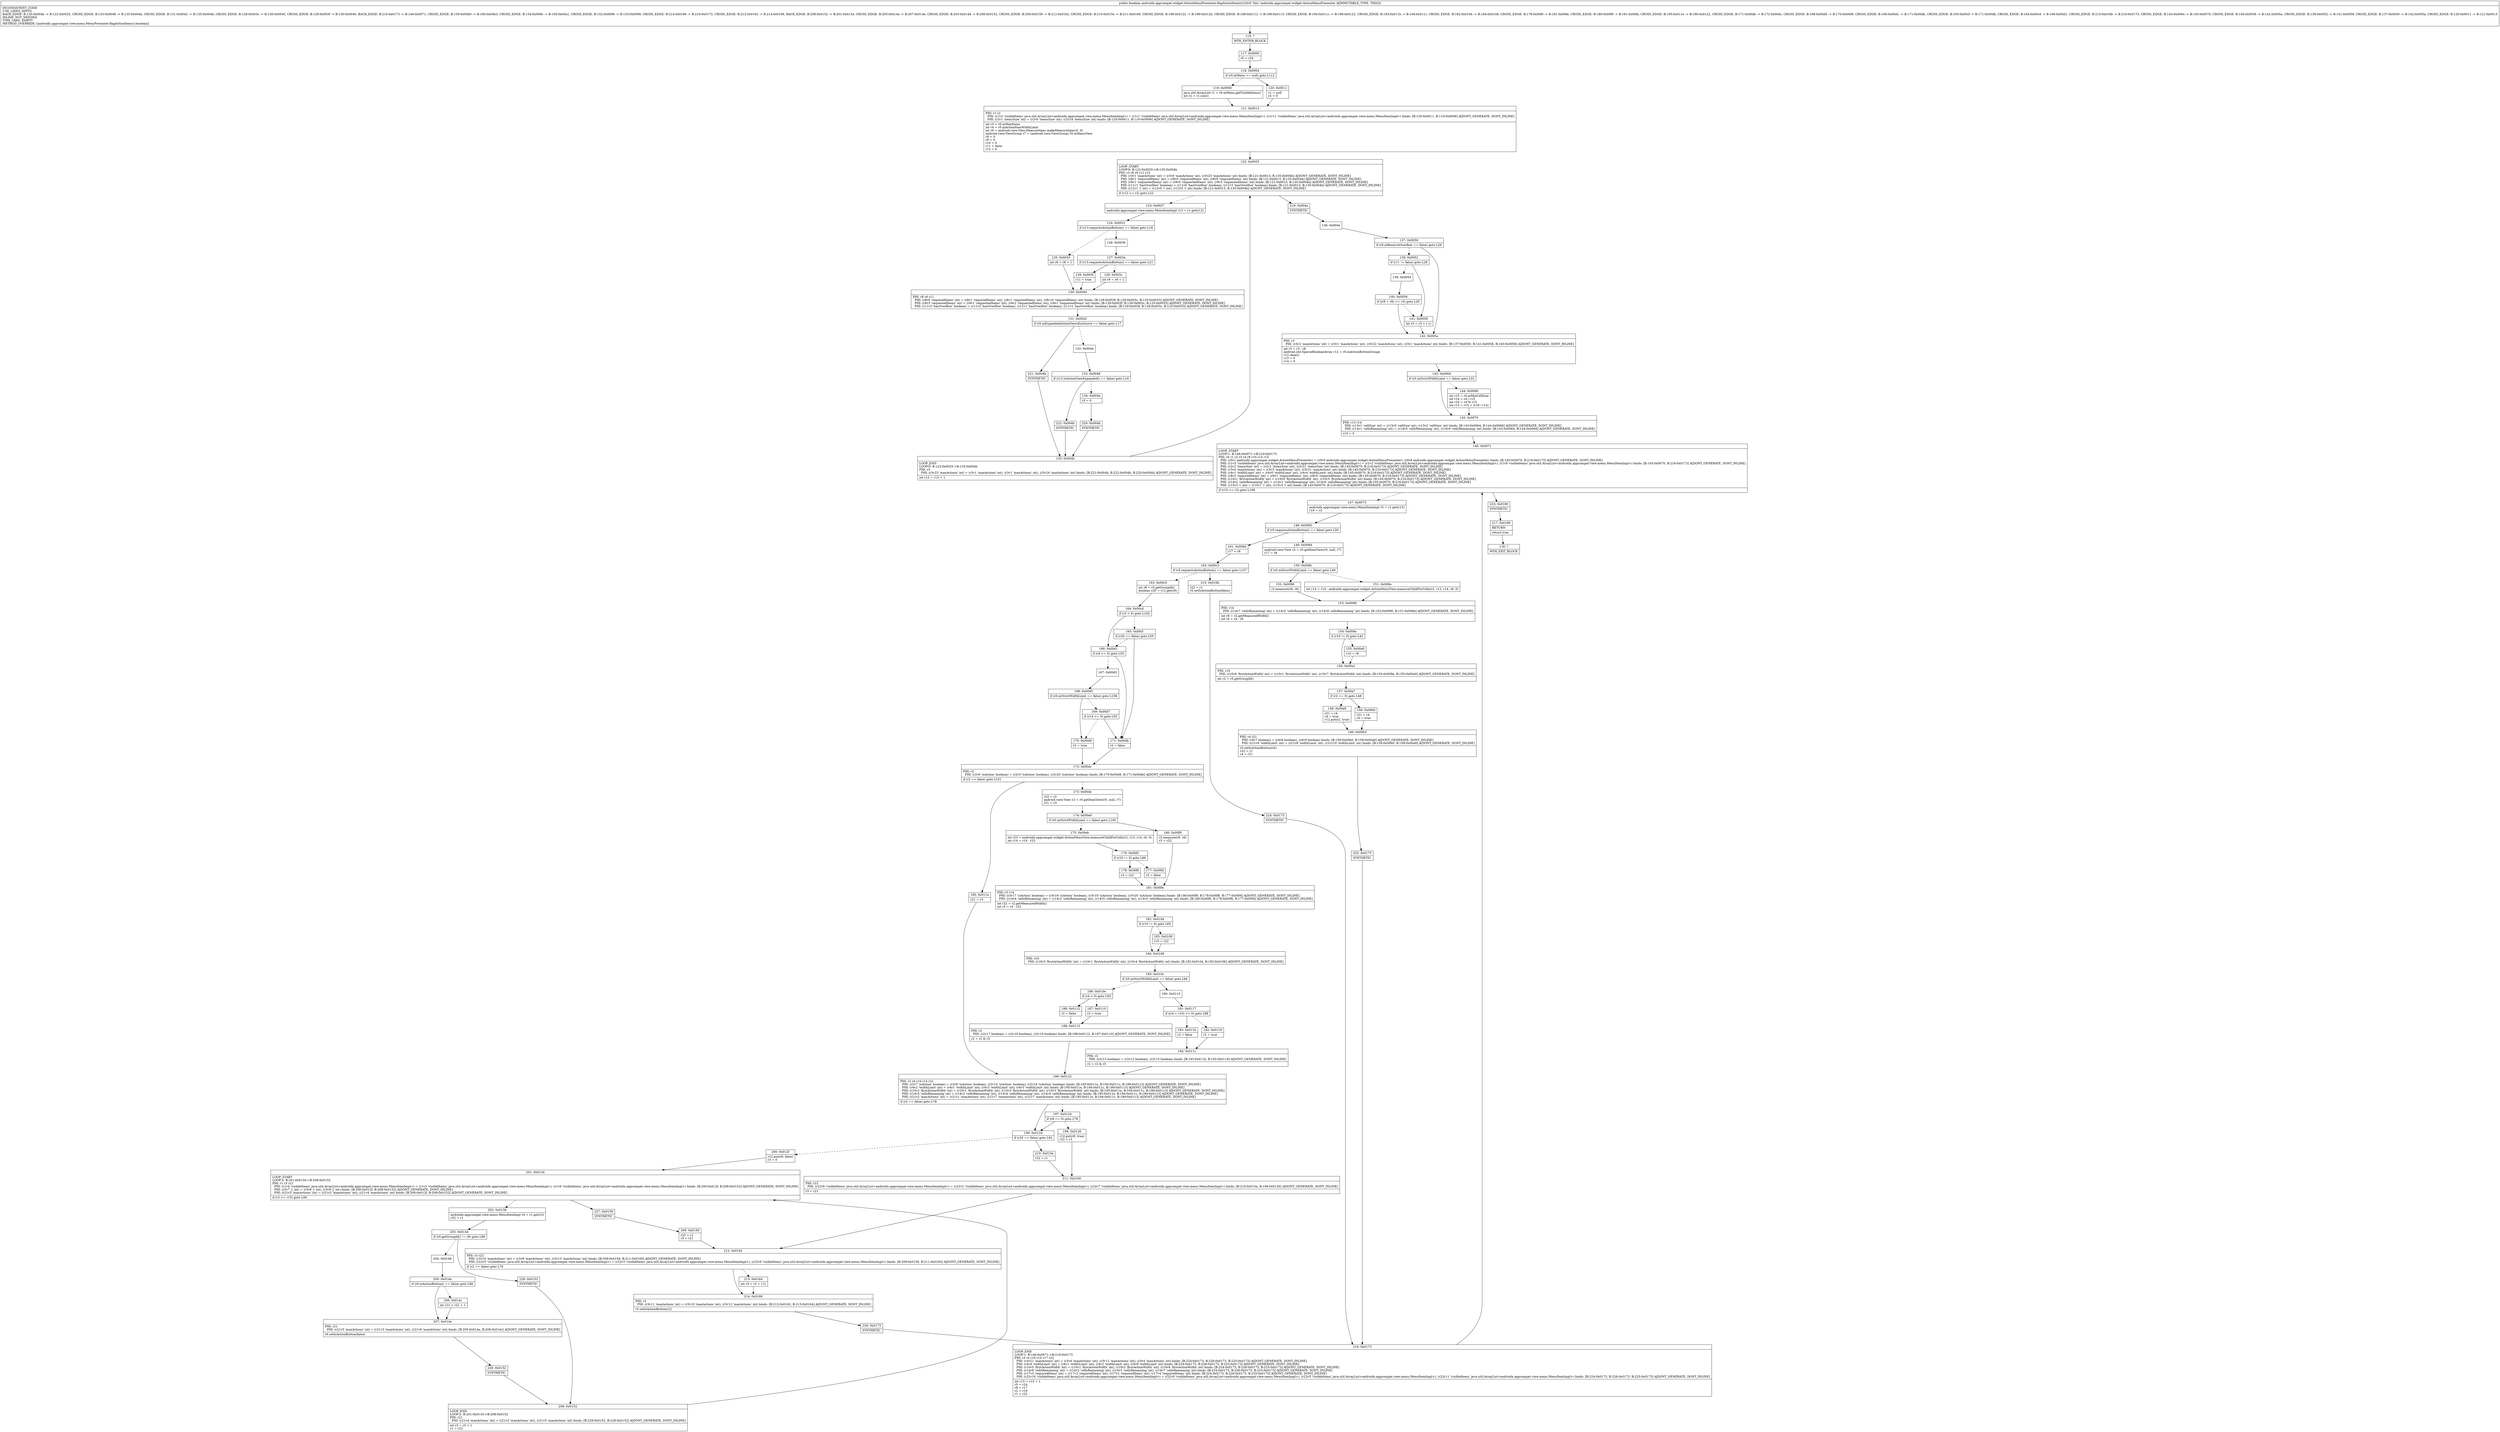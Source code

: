 digraph "CFG forandroidx.appcompat.widget.ActionMenuPresenter.flagActionItems()Z" {
Node_115 [shape=record,label="{115\:\ ?|MTH_ENTER_BLOCK\l}"];
Node_117 [shape=record,label="{117\:\ 0x0000|r0 = r24\l}"];
Node_118 [shape=record,label="{118\:\ 0x0004|if (r0.mMenu == null) goto L112\l}"];
Node_119 [shape=record,label="{119\:\ 0x0006|java.util.ArrayList r1 = r0.mMenu.getVisibleItems()\lint r2 = r1.size()\l}"];
Node_121 [shape=record,label="{121\:\ 0x0013|PHI: r1 r2 \l  PHI: (r1v2 'visibleItems' java.util.ArrayList\<androidx.appcompat.view.menu.MenuItemImpl\>) = (r1v1 'visibleItems' java.util.ArrayList\<androidx.appcompat.view.menu.MenuItemImpl\>), (r1v11 'visibleItems' java.util.ArrayList\<androidx.appcompat.view.menu.MenuItemImpl\>) binds: [B:120:0x0011, B:119:0x0006] A[DONT_GENERATE, DONT_INLINE]\l  PHI: (r2v1 'itemsSize' int) = (r2v0 'itemsSize' int), (r2v24 'itemsSize' int) binds: [B:120:0x0011, B:119:0x0006] A[DONT_GENERATE, DONT_INLINE]\l|int r3 = r0.mMaxItems\lint r4 = r0.mActionItemWidthLimit\lint r6 = android.view.View.MeasureSpec.makeMeasureSpec(0, 0)\landroid.view.ViewGroup r7 = (android.view.ViewGroup) r0.mMenuView\lr8 = 0\lr9 = 0\lr10 = 0\lr11 = false\lr12 = 0\l}"];
Node_122 [shape=record,label="{122\:\ 0x0025|LOOP_START\lLOOP:0: B:122:0x0025\-\>B:135:0x004b\lPHI: r3 r8 r9 r11 r12 \l  PHI: (r3v1 'maxActions' int) = (r3v0 'maxActions' int), (r3v23 'maxActions' int) binds: [B:121:0x0013, B:135:0x004b] A[DONT_GENERATE, DONT_INLINE]\l  PHI: (r8v1 'requiredItems' int) = (r8v0 'requiredItems' int), (r8v9 'requiredItems' int) binds: [B:121:0x0013, B:135:0x004b] A[DONT_GENERATE, DONT_INLINE]\l  PHI: (r9v1 'requestedItems' int) = (r9v0 'requestedItems' int), (r9v3 'requestedItems' int) binds: [B:121:0x0013, B:135:0x004b] A[DONT_GENERATE, DONT_INLINE]\l  PHI: (r11v1 'hasOverflow' boolean) = (r11v0 'hasOverflow' boolean), (r11v3 'hasOverflow' boolean) binds: [B:121:0x0013, B:135:0x004b] A[DONT_GENERATE, DONT_INLINE]\l  PHI: (r12v1 'i' int) = (r12v0 'i' int), (r12v5 'i' int) binds: [B:121:0x0013, B:135:0x004b] A[DONT_GENERATE, DONT_INLINE]\l|if (r12 \>= r2) goto L22\l}"];
Node_123 [shape=record,label="{123\:\ 0x0027|androidx.appcompat.view.menu.MenuItemImpl r13 = r1.get(r12)\l}"];
Node_124 [shape=record,label="{124\:\ 0x0031|if (r13.requiresActionButton() == false) goto L18\l}"];
Node_125 [shape=record,label="{125\:\ 0x0033|int r8 = r8 + 1\l}"];
Node_130 [shape=record,label="{130\:\ 0x0040|PHI: r8 r9 r11 \l  PHI: (r8v9 'requiredItems' int) = (r8v1 'requiredItems' int), (r8v1 'requiredItems' int), (r8v10 'requiredItems' int) binds: [B:129:0x003f, B:128:0x003c, B:125:0x0033] A[DONT_GENERATE, DONT_INLINE]\l  PHI: (r9v3 'requestedItems' int) = (r9v1 'requestedItems' int), (r9v2 'requestedItems' int), (r9v1 'requestedItems' int) binds: [B:129:0x003f, B:128:0x003c, B:125:0x0033] A[DONT_GENERATE, DONT_INLINE]\l  PHI: (r11v3 'hasOverflow' boolean) = (r11v2 'hasOverflow' boolean), (r11v1 'hasOverflow' boolean), (r11v1 'hasOverflow' boolean) binds: [B:129:0x003f, B:128:0x003c, B:125:0x0033] A[DONT_GENERATE, DONT_INLINE]\l}"];
Node_131 [shape=record,label="{131\:\ 0x0042|if (r0.mExpandedActionViewsExclusive == false) goto L17\l}"];
Node_132 [shape=record,label="{132\:\ 0x0044}"];
Node_133 [shape=record,label="{133\:\ 0x0048|if (r13.isActionViewExpanded() == false) goto L16\l}"];
Node_134 [shape=record,label="{134\:\ 0x004a|r3 = 0\l}"];
Node_220 [shape=record,label="{220\:\ 0x004b|SYNTHETIC\l}"];
Node_135 [shape=record,label="{135\:\ 0x004b|LOOP_END\lLOOP:0: B:122:0x0025\-\>B:135:0x004b\lPHI: r3 \l  PHI: (r3v23 'maxActions' int) = (r3v1 'maxActions' int), (r3v1 'maxActions' int), (r3v24 'maxActions' int) binds: [B:221:0x004b, B:222:0x004b, B:220:0x004b] A[DONT_GENERATE, DONT_INLINE]\l|int r12 = r12 + 1\l}"];
Node_222 [shape=record,label="{222\:\ 0x004b|SYNTHETIC\l}"];
Node_221 [shape=record,label="{221\:\ 0x004b|SYNTHETIC\l}"];
Node_126 [shape=record,label="{126\:\ 0x0036}"];
Node_127 [shape=record,label="{127\:\ 0x003a|if (r13.requestsActionButton() == false) goto L21\l}"];
Node_128 [shape=record,label="{128\:\ 0x003c|int r9 = r9 + 1\l}"];
Node_129 [shape=record,label="{129\:\ 0x003f|r11 = true\l}"];
Node_219 [shape=record,label="{219\:\ 0x004e|SYNTHETIC\l}"];
Node_136 [shape=record,label="{136\:\ 0x004e}"];
Node_137 [shape=record,label="{137\:\ 0x0050|if (r0.mReserveOverflow == false) goto L29\l}"];
Node_138 [shape=record,label="{138\:\ 0x0052|if (r11 != false) goto L28\l}"];
Node_139 [shape=record,label="{139\:\ 0x0054}"];
Node_140 [shape=record,label="{140\:\ 0x0056|if ((r8 + r9) \<= r3) goto L29\l}"];
Node_141 [shape=record,label="{141\:\ 0x0058|int r3 = r3 + (\-1)\l}"];
Node_142 [shape=record,label="{142\:\ 0x005a|PHI: r3 \l  PHI: (r3v2 'maxActions' int) = (r3v1 'maxActions' int), (r3v22 'maxActions' int), (r3v1 'maxActions' int) binds: [B:137:0x0050, B:141:0x0058, B:140:0x0056] A[DONT_GENERATE, DONT_INLINE]\l|int r3 = r3 \- r8\landroid.util.SparseBooleanArray r12 = r0.mActionButtonGroups\lr12.clear()\lr13 = 0\lr14 = 0\l}"];
Node_143 [shape=record,label="{143\:\ 0x0064|if (r0.mStrictWidthLimit == false) goto L32\l}"];
Node_144 [shape=record,label="{144\:\ 0x0066|int r15 = r0.mMinCellSize\lint r14 = r4 \/ r15\lint r16 = r4 % r15\lint r13 = r15 + (r16 \/ r14)\l}"];
Node_145 [shape=record,label="{145\:\ 0x0070|PHI: r13 r14 \l  PHI: (r13v1 'cellSize' int) = (r13v0 'cellSize' int), (r13v2 'cellSize' int) binds: [B:143:0x0064, B:144:0x0066] A[DONT_GENERATE, DONT_INLINE]\l  PHI: (r14v1 'cellsRemaining' int) = (r14v0 'cellsRemaining' int), (r14v9 'cellsRemaining' int) binds: [B:143:0x0064, B:144:0x0066] A[DONT_GENERATE, DONT_INLINE]\l|r15 = 0\l}"];
Node_146 [shape=record,label="{146\:\ 0x0071|LOOP_START\lLOOP:1: B:146:0x0071\-\>B:216:0x0173\lPHI: r0 r1 r2 r3 r4 r8 r10 r14 r15 \l  PHI: (r0v1 androidx.appcompat.widget.ActionMenuPresenter) = (r0v0 androidx.appcompat.widget.ActionMenuPresenter), (r0v8 androidx.appcompat.widget.ActionMenuPresenter) binds: [B:145:0x0070, B:216:0x0173] A[DONT_GENERATE, DONT_INLINE]\l  PHI: (r1v3 'visibleItems' java.util.ArrayList\<androidx.appcompat.view.menu.MenuItemImpl\>) = (r1v2 'visibleItems' java.util.ArrayList\<androidx.appcompat.view.menu.MenuItemImpl\>), (r1v9 'visibleItems' java.util.ArrayList\<androidx.appcompat.view.menu.MenuItemImpl\>) binds: [B:145:0x0070, B:216:0x0173] A[DONT_GENERATE, DONT_INLINE]\l  PHI: (r2v2 'itemsSize' int) = (r2v1 'itemsSize' int), (r2v21 'itemsSize' int) binds: [B:145:0x0070, B:216:0x0173] A[DONT_GENERATE, DONT_INLINE]\l  PHI: (r3v4 'maxActions' int) = (r3v3 'maxActions' int), (r3v21 'maxActions' int) binds: [B:145:0x0070, B:216:0x0173] A[DONT_GENERATE, DONT_INLINE]\l  PHI: (r4v1 'widthLimit' int) = (r4v0 'widthLimit' int), (r4v4 'widthLimit' int) binds: [B:145:0x0070, B:216:0x0173] A[DONT_GENERATE, DONT_INLINE]\l  PHI: (r8v2 'requiredItems' int) = (r8v1 'requiredItems' int), (r8v5 'requiredItems' int) binds: [B:145:0x0070, B:216:0x0173] A[DONT_GENERATE, DONT_INLINE]\l  PHI: (r10v1 'firstActionWidth' int) = (r10v0 'firstActionWidth' int), (r10v5 'firstActionWidth' int) binds: [B:145:0x0070, B:216:0x0173] A[DONT_GENERATE, DONT_INLINE]\l  PHI: (r14v2 'cellsRemaining' int) = (r14v1 'cellsRemaining' int), (r14v6 'cellsRemaining' int) binds: [B:145:0x0070, B:216:0x0173] A[DONT_GENERATE, DONT_INLINE]\l  PHI: (r15v2 'i' int) = (r15v1 'i' int), (r15v3 'i' int) binds: [B:145:0x0070, B:216:0x0173] A[DONT_GENERATE, DONT_INLINE]\l|if (r15 \>= r2) goto L109\l}"];
Node_147 [shape=record,label="{147\:\ 0x0073|androidx.appcompat.view.menu.MenuItemImpl r5 = r1.get(r15)\lr19 = r2\l}"];
Node_148 [shape=record,label="{148\:\ 0x0082|if (r5.requiresActionButton() == false) goto L50\l}"];
Node_149 [shape=record,label="{149\:\ 0x0084|android.view.View r2 = r0.getItemView(r5, null, r7)\lr17 = r8\l}"];
Node_150 [shape=record,label="{150\:\ 0x008c|if (r0.mStrictWidthLimit == false) goto L49\l}"];
Node_151 [shape=record,label="{151\:\ 0x008e|int r14 = r14 \- androidx.appcompat.widget.ActionMenuView.measureChildForCells(r2, r13, r14, r6, 0)\l}"];
Node_153 [shape=record,label="{153\:\ 0x0099|PHI: r14 \l  PHI: (r14v7 'cellsRemaining' int) = (r14v2 'cellsRemaining' int), (r14v8 'cellsRemaining' int) binds: [B:152:0x0096, B:151:0x008e] A[DONT_GENERATE, DONT_INLINE]\l|int r8 = r2.getMeasuredWidth()\lint r4 = r4 \- r8\l}"];
Node_154 [shape=record,label="{154\:\ 0x009e|if (r10 != 0) goto L42\l}"];
Node_155 [shape=record,label="{155\:\ 0x00a0|r10 = r8\l}"];
Node_156 [shape=record,label="{156\:\ 0x00a1|PHI: r10 \l  PHI: (r10v6 'firstActionWidth' int) = (r10v1 'firstActionWidth' int), (r10v7 'firstActionWidth' int) binds: [B:154:0x009e, B:155:0x00a0] A[DONT_GENERATE, DONT_INLINE]\l|int r2 = r5.getGroupId()\l}"];
Node_157 [shape=record,label="{157\:\ 0x00a7|if (r2 == 0) goto L48\l}"];
Node_158 [shape=record,label="{158\:\ 0x00a9|r21 = r4\lr4 = true\lr12.put(r2, true)\l}"];
Node_160 [shape=record,label="{160\:\ 0x00b3|PHI: r4 r21 \l  PHI: (r4v7 boolean) = (r4v6 boolean), (r4v9 boolean) binds: [B:159:0x00b0, B:158:0x00a9] A[DONT_GENERATE, DONT_INLINE]\l  PHI: (r21v9 'widthLimit' int) = (r21v8 'widthLimit' int), (r21v10 'widthLimit' int) binds: [B:159:0x00b0, B:158:0x00a9] A[DONT_GENERATE, DONT_INLINE]\l|r5.setIsActionButton(r4)\lr22 = r1\lr4 = r21\l}"];
Node_225 [shape=record,label="{225\:\ 0x0173|SYNTHETIC\l}"];
Node_216 [shape=record,label="{216\:\ 0x0173|LOOP_END\lLOOP:1: B:146:0x0071\-\>B:216:0x0173\lPHI: r3 r4 r10 r14 r17 r22 \l  PHI: (r3v21 'maxActions' int) = (r3v4 'maxActions' int), (r3v11 'maxActions' int), (r3v4 'maxActions' int) binds: [B:224:0x0173, B:226:0x0173, B:225:0x0173] A[DONT_GENERATE, DONT_INLINE]\l  PHI: (r4v4 'widthLimit' int) = (r4v1 'widthLimit' int), (r4v2 'widthLimit' int), (r4v8 'widthLimit' int) binds: [B:224:0x0173, B:226:0x0173, B:225:0x0173] A[DONT_GENERATE, DONT_INLINE]\l  PHI: (r10v5 'firstActionWidth' int) = (r10v1 'firstActionWidth' int), (r10v2 'firstActionWidth' int), (r10v6 'firstActionWidth' int) binds: [B:224:0x0173, B:226:0x0173, B:225:0x0173] A[DONT_GENERATE, DONT_INLINE]\l  PHI: (r14v6 'cellsRemaining' int) = (r14v2 'cellsRemaining' int), (r14v3 'cellsRemaining' int), (r14v7 'cellsRemaining' int) binds: [B:224:0x0173, B:226:0x0173, B:225:0x0173] A[DONT_GENERATE, DONT_INLINE]\l  PHI: (r17v3 'requiredItems' int) = (r17v2 'requiredItems' int), (r17v2 'requiredItems' int), (r17v4 'requiredItems' int) binds: [B:224:0x0173, B:226:0x0173, B:225:0x0173] A[DONT_GENERATE, DONT_INLINE]\l  PHI: (r22v10 'visibleItems' java.util.ArrayList\<androidx.appcompat.view.menu.MenuItemImpl\>) = (r22v0 'visibleItems' java.util.ArrayList\<androidx.appcompat.view.menu.MenuItemImpl\>), (r22v5 'visibleItems' java.util.ArrayList\<androidx.appcompat.view.menu.MenuItemImpl\>), (r22v11 'visibleItems' java.util.ArrayList\<androidx.appcompat.view.menu.MenuItemImpl\>) binds: [B:224:0x0173, B:226:0x0173, B:225:0x0173] A[DONT_GENERATE, DONT_INLINE]\l|int r15 = r15 + 1\lr0 = r24\lr8 = r17\lr2 = r19\lr1 = r22\l}"];
Node_159 [shape=record,label="{159\:\ 0x00b0|r21 = r4\lr4 = true\l}"];
Node_152 [shape=record,label="{152\:\ 0x0096|r2.measure(r6, r6)\l}"];
Node_161 [shape=record,label="{161\:\ 0x00bd|r17 = r8\l}"];
Node_162 [shape=record,label="{162\:\ 0x00c3|if (r5.requestsActionButton() == false) goto L107\l}"];
Node_163 [shape=record,label="{163\:\ 0x00c5|int r8 = r5.getGroupId()\lboolean r20 = r12.get(r8)\l}"];
Node_164 [shape=record,label="{164\:\ 0x00cd|if (r3 \> 0) goto L102\l}"];
Node_165 [shape=record,label="{165\:\ 0x00cf|if (r20 == false) goto L55\l}"];
Node_171 [shape=record,label="{171\:\ 0x00db|r2 = false\l}"];
Node_172 [shape=record,label="{172\:\ 0x00dc|PHI: r2 \l  PHI: (r2v6 'isAction' boolean) = (r2v5 'isAction' boolean), (r2v20 'isAction' boolean) binds: [B:170:0x00d9, B:171:0x00db] A[DONT_GENERATE, DONT_INLINE]\l|if (r2 == false) goto L101\l}"];
Node_173 [shape=record,label="{173\:\ 0x00de|r22 = r2\landroid.view.View r2 = r0.getItemView(r5, null, r7)\lr21 = r3\l}"];
Node_174 [shape=record,label="{174\:\ 0x00e9|if (r0.mStrictWidthLimit == false) goto L100\l}"];
Node_175 [shape=record,label="{175\:\ 0x00eb|int r23 = androidx.appcompat.widget.ActionMenuView.measureChildForCells(r2, r13, r14, r6, 0)\lint r14 = r14 \- r23\l}"];
Node_176 [shape=record,label="{176\:\ 0x00f2|if (r23 != 0) goto L99\l}"];
Node_177 [shape=record,label="{177\:\ 0x00f4|r3 = false\l}"];
Node_181 [shape=record,label="{181\:\ 0x00fe|PHI: r3 r14 \l  PHI: (r3v17 'isAction' boolean) = (r3v16 'isAction' boolean), (r3v19 'isAction' boolean), (r3v20 'isAction' boolean) binds: [B:180:0x00f9, B:178:0x00f6, B:177:0x00f4] A[DONT_GENERATE, DONT_INLINE]\l  PHI: (r14v4 'cellsRemaining' int) = (r14v2 'cellsRemaining' int), (r14v5 'cellsRemaining' int), (r14v5 'cellsRemaining' int) binds: [B:180:0x00f9, B:178:0x00f6, B:177:0x00f4] A[DONT_GENERATE, DONT_INLINE]\l|int r22 = r2.getMeasuredWidth()\lint r4 = r4 \- r22\l}"];
Node_182 [shape=record,label="{182\:\ 0x0104|if (r10 != 0) goto L65\l}"];
Node_183 [shape=record,label="{183\:\ 0x0106|r10 = r22\l}"];
Node_184 [shape=record,label="{184\:\ 0x0108|PHI: r10 \l  PHI: (r10v3 'firstActionWidth' int) = (r10v1 'firstActionWidth' int), (r10v4 'firstActionWidth' int) binds: [B:182:0x0104, B:183:0x0106] A[DONT_GENERATE, DONT_INLINE]\l}"];
Node_185 [shape=record,label="{185\:\ 0x010c|if (r0.mStrictWidthLimit == false) goto L94\l}"];
Node_186 [shape=record,label="{186\:\ 0x010e|if (r4 \< 0) goto L93\l}"];
Node_187 [shape=record,label="{187\:\ 0x0110|r2 = true\l}"];
Node_189 [shape=record,label="{189\:\ 0x0113|PHI: r2 \l  PHI: (r2v17 boolean) = (r2v16 boolean), (r2v19 boolean) binds: [B:188:0x0112, B:187:0x0110] A[DONT_GENERATE, DONT_INLINE]\l|r2 = r2 & r3\l}"];
Node_196 [shape=record,label="{196\:\ 0x0122|PHI: r2 r4 r10 r14 r21 \l  PHI: (r2v7 'isAction' boolean) = (r2v6 'isAction' boolean), (r2v14 'isAction' boolean), (r2v18 'isAction' boolean) binds: [B:195:0x011e, B:194:0x011c, B:189:0x0113] A[DONT_GENERATE, DONT_INLINE]\l  PHI: (r4v2 'widthLimit' int) = (r4v1 'widthLimit' int), (r4v3 'widthLimit' int), (r4v3 'widthLimit' int) binds: [B:195:0x011e, B:194:0x011c, B:189:0x0113] A[DONT_GENERATE, DONT_INLINE]\l  PHI: (r10v2 'firstActionWidth' int) = (r10v1 'firstActionWidth' int), (r10v3 'firstActionWidth' int), (r10v3 'firstActionWidth' int) binds: [B:195:0x011e, B:194:0x011c, B:189:0x0113] A[DONT_GENERATE, DONT_INLINE]\l  PHI: (r14v3 'cellsRemaining' int) = (r14v2 'cellsRemaining' int), (r14v4 'cellsRemaining' int), (r14v4 'cellsRemaining' int) binds: [B:195:0x011e, B:194:0x011c, B:189:0x0113] A[DONT_GENERATE, DONT_INLINE]\l  PHI: (r21v2 'maxActions' int) = (r21v1 'maxActions' int), (r21v7 'maxActions' int), (r21v7 'maxActions' int) binds: [B:195:0x011e, B:194:0x011c, B:189:0x0113] A[DONT_GENERATE, DONT_INLINE]\l|if (r2 == false) goto L78\l}"];
Node_197 [shape=record,label="{197\:\ 0x0124|if (r8 == 0) goto L78\l}"];
Node_198 [shape=record,label="{198\:\ 0x0126|r12.put(r8, true)\lr22 = r1\l}"];
Node_211 [shape=record,label="{211\:\ 0x0160|PHI: r22 \l  PHI: (r22v6 'visibleItems' java.util.ArrayList\<androidx.appcompat.view.menu.MenuItemImpl\>) = (r22v2 'visibleItems' java.util.ArrayList\<androidx.appcompat.view.menu.MenuItemImpl\>), (r22v7 'visibleItems' java.util.ArrayList\<androidx.appcompat.view.menu.MenuItemImpl\>) binds: [B:210:0x015e, B:198:0x0126] A[DONT_GENERATE, DONT_INLINE]\l|r3 = r21\l}"];
Node_212 [shape=record,label="{212\:\ 0x0162|PHI: r3 r22 \l  PHI: (r3v10 'maxActions' int) = (r3v8 'maxActions' int), (r3v13 'maxActions' int) binds: [B:209:0x0159, B:211:0x0160] A[DONT_GENERATE, DONT_INLINE]\l  PHI: (r22v5 'visibleItems' java.util.ArrayList\<androidx.appcompat.view.menu.MenuItemImpl\>) = (r22v3 'visibleItems' java.util.ArrayList\<androidx.appcompat.view.menu.MenuItemImpl\>), (r22v6 'visibleItems' java.util.ArrayList\<androidx.appcompat.view.menu.MenuItemImpl\>) binds: [B:209:0x0159, B:211:0x0160] A[DONT_GENERATE, DONT_INLINE]\l|if (r2 == false) goto L76\l}"];
Node_213 [shape=record,label="{213\:\ 0x0164|int r3 = r3 + (\-1)\l}"];
Node_214 [shape=record,label="{214\:\ 0x0166|PHI: r3 \l  PHI: (r3v11 'maxActions' int) = (r3v10 'maxActions' int), (r3v12 'maxActions' int) binds: [B:212:0x0162, B:213:0x0164] A[DONT_GENERATE, DONT_INLINE]\l|r5.setIsActionButton(r2)\l}"];
Node_226 [shape=record,label="{226\:\ 0x0173|SYNTHETIC\l}"];
Node_199 [shape=record,label="{199\:\ 0x012d|if (r20 == false) goto L92\l}"];
Node_200 [shape=record,label="{200\:\ 0x012f|r12.put(r8, false)\lr3 = 0\l}"];
Node_201 [shape=record,label="{201\:\ 0x0134|LOOP_START\lLOOP:2: B:201:0x0134\-\>B:208:0x0152\lPHI: r1 r3 r21 \l  PHI: (r1v4 'visibleItems' java.util.ArrayList\<androidx.appcompat.view.menu.MenuItemImpl\>) = (r1v3 'visibleItems' java.util.ArrayList\<androidx.appcompat.view.menu.MenuItemImpl\>), (r1v6 'visibleItems' java.util.ArrayList\<androidx.appcompat.view.menu.MenuItemImpl\>) binds: [B:200:0x012f, B:208:0x0152] A[DONT_GENERATE, DONT_INLINE]\l  PHI: (r3v7 'j' int) = (r3v6 'j' int), (r3v9 'j' int) binds: [B:200:0x012f, B:208:0x0152] A[DONT_GENERATE, DONT_INLINE]\l  PHI: (r21v3 'maxActions' int) = (r21v2 'maxActions' int), (r21v4 'maxActions' int) binds: [B:200:0x012f, B:208:0x0152] A[DONT_GENERATE, DONT_INLINE]\l|if (r3 \>= r15) goto L90\l}"];
Node_202 [shape=record,label="{202\:\ 0x0136|androidx.appcompat.view.menu.MenuItemImpl r0 = r1.get(r3)\lr22 = r1\l}"];
Node_203 [shape=record,label="{203\:\ 0x0144|if (r0.getGroupId() != r8) goto L89\l}"];
Node_204 [shape=record,label="{204\:\ 0x0146}"];
Node_205 [shape=record,label="{205\:\ 0x014a|if (r0.isActionButton() == false) goto L86\l}"];
Node_206 [shape=record,label="{206\:\ 0x014c|int r21 = r21 + 1\l}"];
Node_207 [shape=record,label="{207\:\ 0x014e|PHI: r21 \l  PHI: (r21v5 'maxActions' int) = (r21v3 'maxActions' int), (r21v6 'maxActions' int) binds: [B:205:0x014a, B:206:0x014c] A[DONT_GENERATE, DONT_INLINE]\l|r0.setIsActionButton(false)\l}"];
Node_228 [shape=record,label="{228\:\ 0x0152|SYNTHETIC\l}"];
Node_208 [shape=record,label="{208\:\ 0x0152|LOOP_END\lLOOP:2: B:201:0x0134\-\>B:208:0x0152\lPHI: r21 \l  PHI: (r21v4 'maxActions' int) = (r21v3 'maxActions' int), (r21v5 'maxActions' int) binds: [B:229:0x0152, B:228:0x0152] A[DONT_GENERATE, DONT_INLINE]\l|int r3 = r3 + 1\lr1 = r22\l}"];
Node_229 [shape=record,label="{229\:\ 0x0152|SYNTHETIC\l}"];
Node_227 [shape=record,label="{227\:\ 0x0159|SYNTHETIC\l}"];
Node_209 [shape=record,label="{209\:\ 0x0159|r22 = r1\lr3 = r21\l}"];
Node_210 [shape=record,label="{210\:\ 0x015e|r22 = r1\l}"];
Node_188 [shape=record,label="{188\:\ 0x0112|r2 = false\l}"];
Node_190 [shape=record,label="{190\:\ 0x0115}"];
Node_191 [shape=record,label="{191\:\ 0x0117|if ((r4 + r10) \<= 0) goto L98\l}"];
Node_192 [shape=record,label="{192\:\ 0x0119|r2 = true\l}"];
Node_194 [shape=record,label="{194\:\ 0x011c|PHI: r2 \l  PHI: (r2v13 boolean) = (r2v12 boolean), (r2v15 boolean) binds: [B:193:0x011b, B:192:0x0119] A[DONT_GENERATE, DONT_INLINE]\l|r2 = r2 & r3\l}"];
Node_193 [shape=record,label="{193\:\ 0x011b|r2 = false\l}"];
Node_178 [shape=record,label="{178\:\ 0x00f6|r3 = r22\l}"];
Node_180 [shape=record,label="{180\:\ 0x00f9|r2.measure(r6, r6)\lr3 = r22\l}"];
Node_195 [shape=record,label="{195\:\ 0x011e|r21 = r3\l}"];
Node_166 [shape=record,label="{166\:\ 0x00d1|if (r4 \<= 0) goto L55\l}"];
Node_167 [shape=record,label="{167\:\ 0x00d3}"];
Node_168 [shape=record,label="{168\:\ 0x00d5|if (r0.mStrictWidthLimit == false) goto L106\l}"];
Node_169 [shape=record,label="{169\:\ 0x00d7|if (r14 \<= 0) goto L55\l}"];
Node_170 [shape=record,label="{170\:\ 0x00d9|r2 = true\l}"];
Node_215 [shape=record,label="{215\:\ 0x016b|r22 = r1\lr5.setIsActionButton(false)\l}"];
Node_224 [shape=record,label="{224\:\ 0x0173|SYNTHETIC\l}"];
Node_223 [shape=record,label="{223\:\ 0x0180|SYNTHETIC\l}"];
Node_217 [shape=record,label="{217\:\ 0x0180|RETURN\l|return true\l}"];
Node_116 [shape=record,label="{116\:\ ?|MTH_EXIT_BLOCK\l}"];
Node_120 [shape=record,label="{120\:\ 0x0011|r1 = null\lr2 = 0\l}"];
MethodNode[shape=record,label="{public boolean androidx.appcompat.widget.ActionMenuPresenter.flagActionItems((r24v0 'this' androidx.appcompat.widget.ActionMenuPresenter A[IMMUTABLE_TYPE, THIS]))  | INCONSISTENT_CODE\lUSE_LINES_HINTS\lBACK_EDGE: B:135:0x004b \-\> B:122:0x0025, CROSS_EDGE: B:133:0x0048 \-\> B:135:0x004b, CROSS_EDGE: B:131:0x0042 \-\> B:135:0x004b, CROSS_EDGE: B:128:0x003c \-\> B:130:0x0040, CROSS_EDGE: B:129:0x003f \-\> B:130:0x0040, BACK_EDGE: B:216:0x0173 \-\> B:146:0x0071, CROSS_EDGE: B:159:0x00b0 \-\> B:160:0x00b3, CROSS_EDGE: B:154:0x009e \-\> B:156:0x00a1, CROSS_EDGE: B:152:0x0096 \-\> B:153:0x0099, CROSS_EDGE: B:214:0x0166 \-\> B:216:0x0173, CROSS_EDGE: B:212:0x0162 \-\> B:214:0x0166, BACK_EDGE: B:208:0x0152 \-\> B:201:0x0134, CROSS_EDGE: B:205:0x014a \-\> B:207:0x014e, CROSS_EDGE: B:203:0x0144 \-\> B:208:0x0152, CROSS_EDGE: B:209:0x0159 \-\> B:212:0x0162, CROSS_EDGE: B:210:0x015e \-\> B:211:0x0160, CROSS_EDGE: B:196:0x0122 \-\> B:199:0x012d, CROSS_EDGE: B:188:0x0112 \-\> B:189:0x0113, CROSS_EDGE: B:194:0x011c \-\> B:196:0x0122, CROSS_EDGE: B:193:0x011b \-\> B:194:0x011c, CROSS_EDGE: B:182:0x0104 \-\> B:184:0x0108, CROSS_EDGE: B:178:0x00f6 \-\> B:181:0x00fe, CROSS_EDGE: B:180:0x00f9 \-\> B:181:0x00fe, CROSS_EDGE: B:195:0x011e \-\> B:196:0x0122, CROSS_EDGE: B:171:0x00db \-\> B:172:0x00dc, CROSS_EDGE: B:168:0x00d5 \-\> B:170:0x00d9, CROSS_EDGE: B:166:0x00d1 \-\> B:171:0x00db, CROSS_EDGE: B:165:0x00cf \-\> B:171:0x00db, CROSS_EDGE: B:164:0x00cd \-\> B:166:0x00d1, CROSS_EDGE: B:215:0x016b \-\> B:216:0x0173, CROSS_EDGE: B:143:0x0064 \-\> B:145:0x0070, CROSS_EDGE: B:140:0x0056 \-\> B:142:0x005a, CROSS_EDGE: B:138:0x0052 \-\> B:141:0x0058, CROSS_EDGE: B:137:0x0050 \-\> B:142:0x005a, CROSS_EDGE: B:120:0x0011 \-\> B:121:0x0013\lINLINE_NOT_NEEDED\lTYPE_VARS: EMPTY\lMETHOD_OVERRIDE: [androidx.appcompat.view.menu.MenuPresenter.flagActionItems():boolean]\l}"];
MethodNode -> Node_115;Node_115 -> Node_117;
Node_117 -> Node_118;
Node_118 -> Node_119[style=dashed];
Node_118 -> Node_120;
Node_119 -> Node_121;
Node_121 -> Node_122;
Node_122 -> Node_123[style=dashed];
Node_122 -> Node_219;
Node_123 -> Node_124;
Node_124 -> Node_125[style=dashed];
Node_124 -> Node_126;
Node_125 -> Node_130;
Node_130 -> Node_131;
Node_131 -> Node_132[style=dashed];
Node_131 -> Node_221;
Node_132 -> Node_133;
Node_133 -> Node_134[style=dashed];
Node_133 -> Node_222;
Node_134 -> Node_220;
Node_220 -> Node_135;
Node_135 -> Node_122;
Node_222 -> Node_135;
Node_221 -> Node_135;
Node_126 -> Node_127;
Node_127 -> Node_128[style=dashed];
Node_127 -> Node_129;
Node_128 -> Node_130;
Node_129 -> Node_130;
Node_219 -> Node_136;
Node_136 -> Node_137;
Node_137 -> Node_138[style=dashed];
Node_137 -> Node_142;
Node_138 -> Node_139[style=dashed];
Node_138 -> Node_141;
Node_139 -> Node_140;
Node_140 -> Node_141[style=dashed];
Node_140 -> Node_142;
Node_141 -> Node_142;
Node_142 -> Node_143;
Node_143 -> Node_144[style=dashed];
Node_143 -> Node_145;
Node_144 -> Node_145;
Node_145 -> Node_146;
Node_146 -> Node_147[style=dashed];
Node_146 -> Node_223;
Node_147 -> Node_148;
Node_148 -> Node_149[style=dashed];
Node_148 -> Node_161;
Node_149 -> Node_150;
Node_150 -> Node_151[style=dashed];
Node_150 -> Node_152;
Node_151 -> Node_153;
Node_153 -> Node_154;
Node_154 -> Node_155[style=dashed];
Node_154 -> Node_156;
Node_155 -> Node_156;
Node_156 -> Node_157;
Node_157 -> Node_158[style=dashed];
Node_157 -> Node_159;
Node_158 -> Node_160;
Node_160 -> Node_225;
Node_225 -> Node_216;
Node_216 -> Node_146;
Node_159 -> Node_160;
Node_152 -> Node_153;
Node_161 -> Node_162;
Node_162 -> Node_163[style=dashed];
Node_162 -> Node_215;
Node_163 -> Node_164;
Node_164 -> Node_165[style=dashed];
Node_164 -> Node_166;
Node_165 -> Node_166[style=dashed];
Node_165 -> Node_171;
Node_171 -> Node_172;
Node_172 -> Node_173[style=dashed];
Node_172 -> Node_195;
Node_173 -> Node_174;
Node_174 -> Node_175[style=dashed];
Node_174 -> Node_180;
Node_175 -> Node_176;
Node_176 -> Node_177[style=dashed];
Node_176 -> Node_178;
Node_177 -> Node_181;
Node_181 -> Node_182;
Node_182 -> Node_183[style=dashed];
Node_182 -> Node_184;
Node_183 -> Node_184;
Node_184 -> Node_185;
Node_185 -> Node_186[style=dashed];
Node_185 -> Node_190;
Node_186 -> Node_187[style=dashed];
Node_186 -> Node_188;
Node_187 -> Node_189;
Node_189 -> Node_196;
Node_196 -> Node_197[style=dashed];
Node_196 -> Node_199;
Node_197 -> Node_198[style=dashed];
Node_197 -> Node_199;
Node_198 -> Node_211;
Node_211 -> Node_212;
Node_212 -> Node_213[style=dashed];
Node_212 -> Node_214;
Node_213 -> Node_214;
Node_214 -> Node_226;
Node_226 -> Node_216;
Node_199 -> Node_200[style=dashed];
Node_199 -> Node_210;
Node_200 -> Node_201;
Node_201 -> Node_202[style=dashed];
Node_201 -> Node_227;
Node_202 -> Node_203;
Node_203 -> Node_204[style=dashed];
Node_203 -> Node_229;
Node_204 -> Node_205;
Node_205 -> Node_206[style=dashed];
Node_205 -> Node_207;
Node_206 -> Node_207;
Node_207 -> Node_228;
Node_228 -> Node_208;
Node_208 -> Node_201;
Node_229 -> Node_208;
Node_227 -> Node_209;
Node_209 -> Node_212;
Node_210 -> Node_211;
Node_188 -> Node_189;
Node_190 -> Node_191;
Node_191 -> Node_192[style=dashed];
Node_191 -> Node_193;
Node_192 -> Node_194;
Node_194 -> Node_196;
Node_193 -> Node_194;
Node_178 -> Node_181;
Node_180 -> Node_181;
Node_195 -> Node_196;
Node_166 -> Node_167[style=dashed];
Node_166 -> Node_171;
Node_167 -> Node_168;
Node_168 -> Node_169[style=dashed];
Node_168 -> Node_170;
Node_169 -> Node_170[style=dashed];
Node_169 -> Node_171;
Node_170 -> Node_172;
Node_215 -> Node_224;
Node_224 -> Node_216;
Node_223 -> Node_217;
Node_217 -> Node_116;
Node_120 -> Node_121;
}


